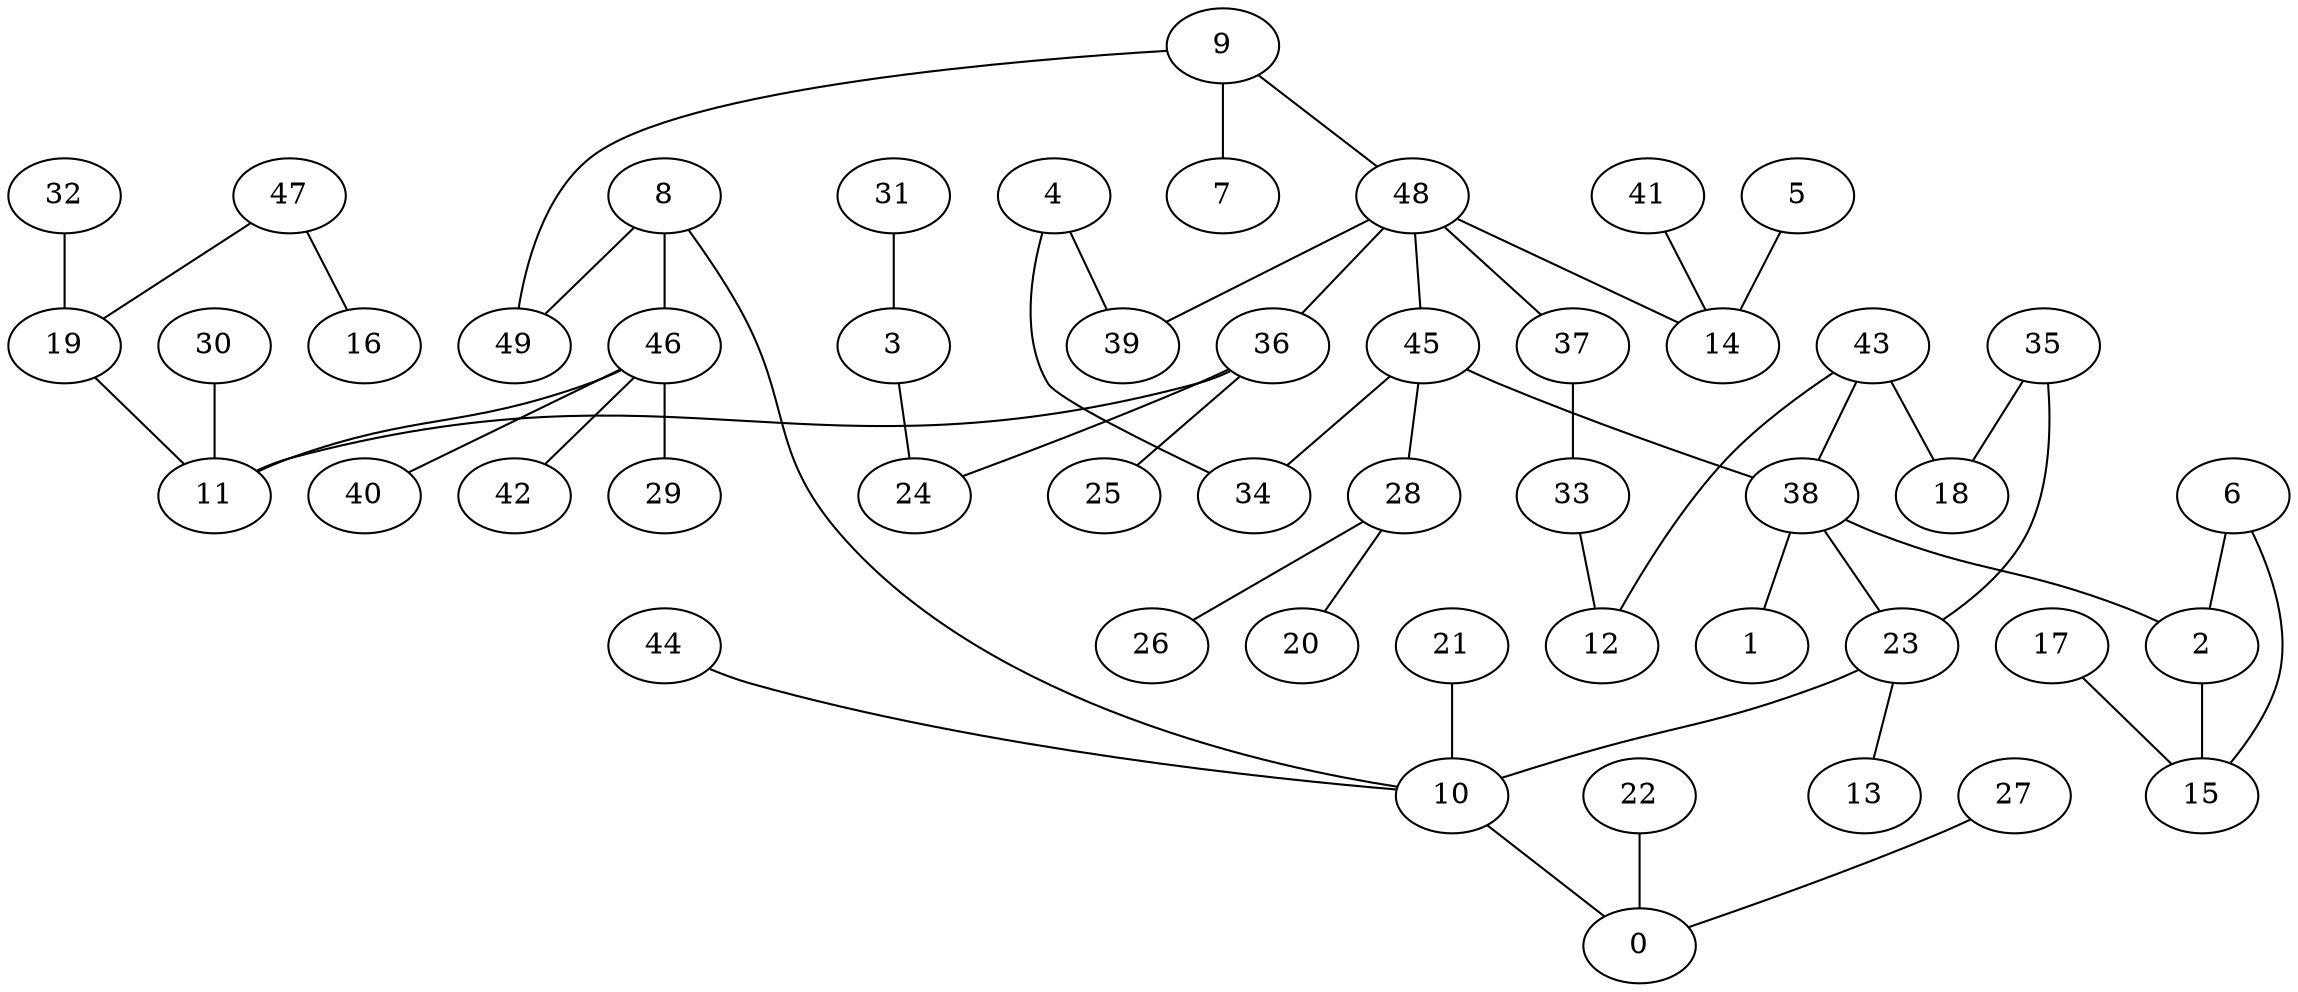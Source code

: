 digraph GG_graph {

subgraph G_graph {
edge [color = black]
"5" -> "14" [dir = none]
"31" -> "3" [dir = none]
"22" -> "0" [dir = none]
"8" -> "10" [dir = none]
"44" -> "10" [dir = none]
"43" -> "38" [dir = none]
"47" -> "16" [dir = none]
"47" -> "19" [dir = none]
"4" -> "34" [dir = none]
"48" -> "39" [dir = none]
"48" -> "14" [dir = none]
"48" -> "36" [dir = none]
"48" -> "37" [dir = none]
"48" -> "45" [dir = none]
"37" -> "33" [dir = none]
"32" -> "19" [dir = none]
"41" -> "14" [dir = none]
"28" -> "20" [dir = none]
"28" -> "26" [dir = none]
"46" -> "42" [dir = none]
"46" -> "29" [dir = none]
"46" -> "40" [dir = none]
"46" -> "11" [dir = none]
"10" -> "0" [dir = none]
"38" -> "1" [dir = none]
"38" -> "23" [dir = none]
"38" -> "2" [dir = none]
"19" -> "11" [dir = none]
"27" -> "0" [dir = none]
"35" -> "18" [dir = none]
"35" -> "23" [dir = none]
"30" -> "11" [dir = none]
"6" -> "2" [dir = none]
"3" -> "24" [dir = none]
"45" -> "28" [dir = none]
"45" -> "38" [dir = none]
"45" -> "34" [dir = none]
"2" -> "15" [dir = none]
"9" -> "7" [dir = none]
"9" -> "49" [dir = none]
"9" -> "48" [dir = none]
"36" -> "25" [dir = none]
"36" -> "24" [dir = none]
"36" -> "11" [dir = none]
"17" -> "15" [dir = none]
"33" -> "12" [dir = none]
"23" -> "13" [dir = none]
"23" -> "10" [dir = none]
"21" -> "10" [dir = none]
"4" -> "39" [dir = none]
"8" -> "49" [dir = none]
"43" -> "18" [dir = none]
"6" -> "15" [dir = none]
"43" -> "12" [dir = none]
"8" -> "46" [dir = none]
}

}
